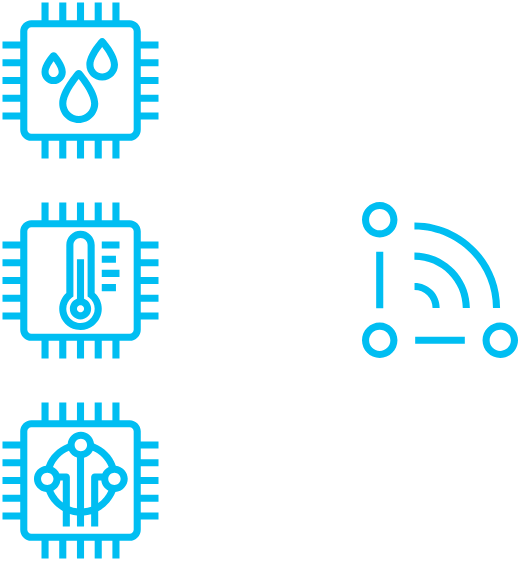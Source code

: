 <mxfile version="20.2.7" type="github">
  <diagram id="eXwY4UNL-JvXnbsKmHx1" name="第 1 页">
    <mxGraphModel dx="1347" dy="756" grid="1" gridSize="10" guides="1" tooltips="1" connect="1" arrows="1" fold="1" page="1" pageScale="1" pageWidth="827" pageHeight="1169" math="0" shadow="0">
      <root>
        <mxCell id="0" />
        <mxCell id="1" parent="0" />
        <mxCell id="tjXEyFFxzJn_yfCBgNNE-10" value="" style="sketch=0;outlineConnect=0;fontColor=#232F3E;gradientColor=none;fillColor=#00BEF2;strokeColor=default;verticalLabelPosition=bottom;verticalAlign=top;align=center;html=1;fontSize=12;fontStyle=0;aspect=fixed;pointerEvents=1;shape=mxgraph.aws4.iot_thing_humidity_sensor;fillStyle=auto;strokeWidth=0.3;" vertex="1" parent="1">
          <mxGeometry x="60" y="320" width="78" height="78" as="geometry" />
        </mxCell>
        <mxCell id="tjXEyFFxzJn_yfCBgNNE-11" value="" style="sketch=0;outlineConnect=0;fontColor=#232F3E;gradientColor=none;fillColor=#00BEF2;strokeColor=default;verticalLabelPosition=bottom;verticalAlign=top;align=center;html=1;fontSize=12;fontStyle=0;aspect=fixed;pointerEvents=1;shape=mxgraph.aws4.iot_thing_temperature_sensor;strokeWidth=0.3;" vertex="1" parent="1">
          <mxGeometry x="60" y="420" width="78" height="78" as="geometry" />
        </mxCell>
        <mxCell id="tjXEyFFxzJn_yfCBgNNE-14" value="" style="sketch=0;outlineConnect=0;fontColor=#232F3E;gradientColor=none;fillColor=#00BEF2;strokeColor=default;verticalLabelPosition=bottom;verticalAlign=top;align=center;html=1;fontSize=12;fontStyle=0;aspect=fixed;pointerEvents=1;shape=mxgraph.aws4.iot_thing_freertos_device;fillStyle=auto;strokeWidth=0.3;" vertex="1" parent="1">
          <mxGeometry x="60" y="520" width="78" height="78" as="geometry" />
        </mxCell>
        <mxCell id="tjXEyFFxzJn_yfCBgNNE-51" value="" style="sketch=0;outlineConnect=0;fontColor=#232F3E;gradientColor=none;fillColor=#00BEF2;strokeColor=none;dashed=0;verticalLabelPosition=bottom;verticalAlign=top;align=center;html=1;fontSize=12;fontStyle=0;aspect=fixed;pointerEvents=1;shape=mxgraph.aws4.iot_sailboat;fontFamily=Helvetica;" vertex="1" parent="1">
          <mxGeometry x="240" y="420" width="78" height="78" as="geometry" />
        </mxCell>
      </root>
    </mxGraphModel>
  </diagram>
</mxfile>
